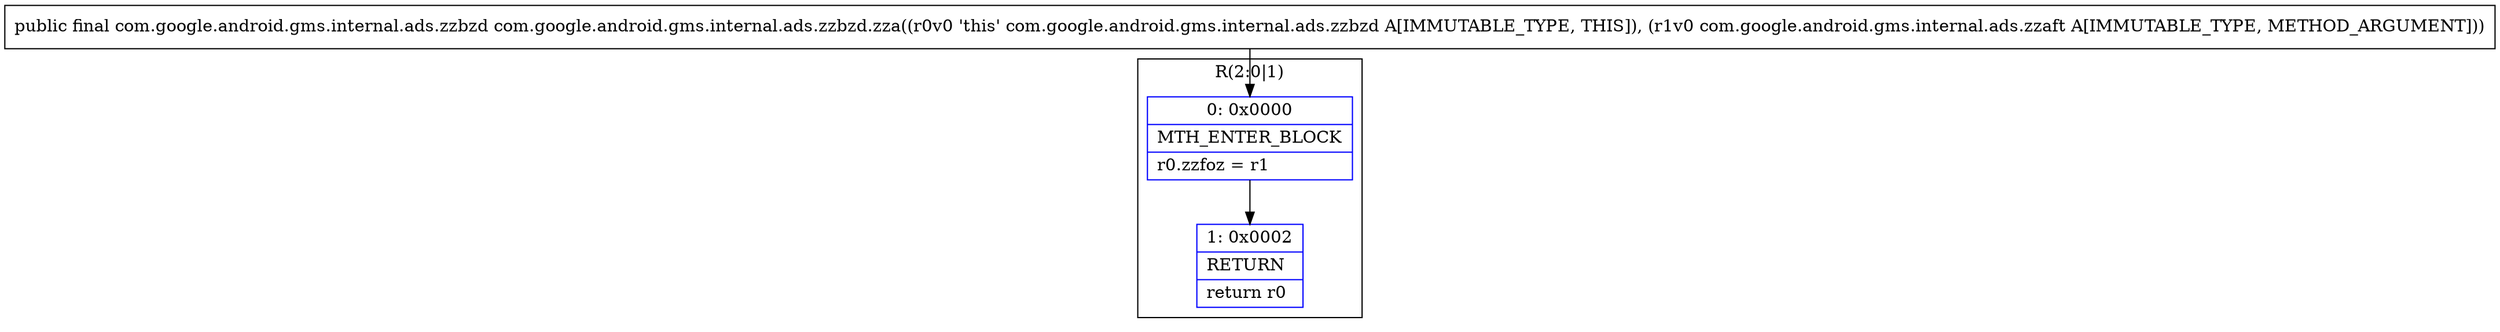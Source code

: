 digraph "CFG forcom.google.android.gms.internal.ads.zzbzd.zza(Lcom\/google\/android\/gms\/internal\/ads\/zzaft;)Lcom\/google\/android\/gms\/internal\/ads\/zzbzd;" {
subgraph cluster_Region_644561709 {
label = "R(2:0|1)";
node [shape=record,color=blue];
Node_0 [shape=record,label="{0\:\ 0x0000|MTH_ENTER_BLOCK\l|r0.zzfoz = r1\l}"];
Node_1 [shape=record,label="{1\:\ 0x0002|RETURN\l|return r0\l}"];
}
MethodNode[shape=record,label="{public final com.google.android.gms.internal.ads.zzbzd com.google.android.gms.internal.ads.zzbzd.zza((r0v0 'this' com.google.android.gms.internal.ads.zzbzd A[IMMUTABLE_TYPE, THIS]), (r1v0 com.google.android.gms.internal.ads.zzaft A[IMMUTABLE_TYPE, METHOD_ARGUMENT])) }"];
MethodNode -> Node_0;
Node_0 -> Node_1;
}

